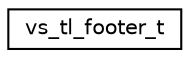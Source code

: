 digraph "Graphical Class Hierarchy"
{
 // LATEX_PDF_SIZE
  edge [fontname="Helvetica",fontsize="10",labelfontname="Helvetica",labelfontsize="10"];
  node [fontname="Helvetica",fontsize="10",shape=record];
  rankdir="LR";
  Node0 [label="vs_tl_footer_t",height=0.2,width=0.4,color="black", fillcolor="white", style="filled",URL="$structvs__tl__footer__t.html",tooltip="Trust List footer."];
}
